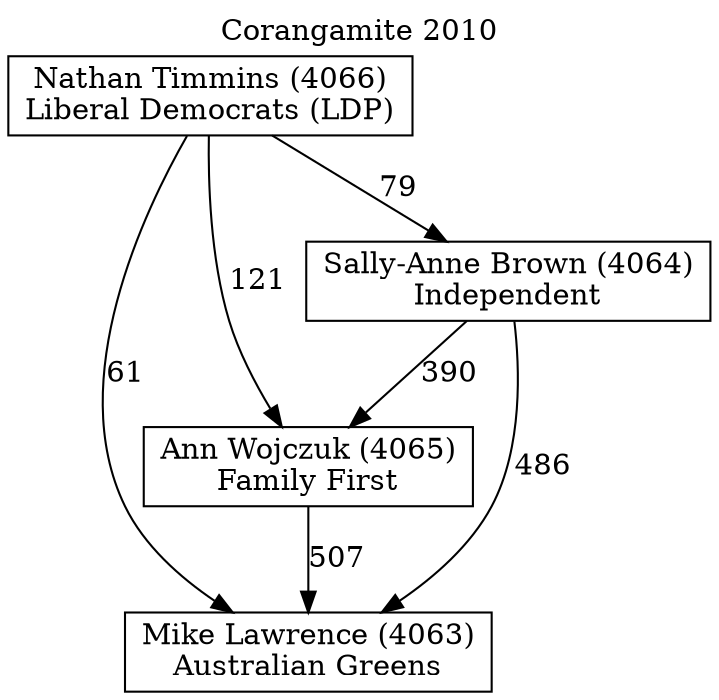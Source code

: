 // House preference flow
digraph "Mike Lawrence (4063)_Corangamite_2010" {
	graph [label="Corangamite 2010" labelloc=t mclimit=10]
	node [shape=box]
	"Ann Wojczuk (4065)" [label="Ann Wojczuk (4065)
Family First"]
	"Mike Lawrence (4063)" [label="Mike Lawrence (4063)
Australian Greens"]
	"Nathan Timmins (4066)" [label="Nathan Timmins (4066)
Liberal Democrats (LDP)"]
	"Sally-Anne Brown (4064)" [label="Sally-Anne Brown (4064)
Independent"]
	"Ann Wojczuk (4065)" -> "Mike Lawrence (4063)" [label=507]
	"Nathan Timmins (4066)" -> "Ann Wojczuk (4065)" [label=121]
	"Nathan Timmins (4066)" -> "Mike Lawrence (4063)" [label=61]
	"Nathan Timmins (4066)" -> "Sally-Anne Brown (4064)" [label=79]
	"Sally-Anne Brown (4064)" -> "Ann Wojczuk (4065)" [label=390]
	"Sally-Anne Brown (4064)" -> "Mike Lawrence (4063)" [label=486]
}
